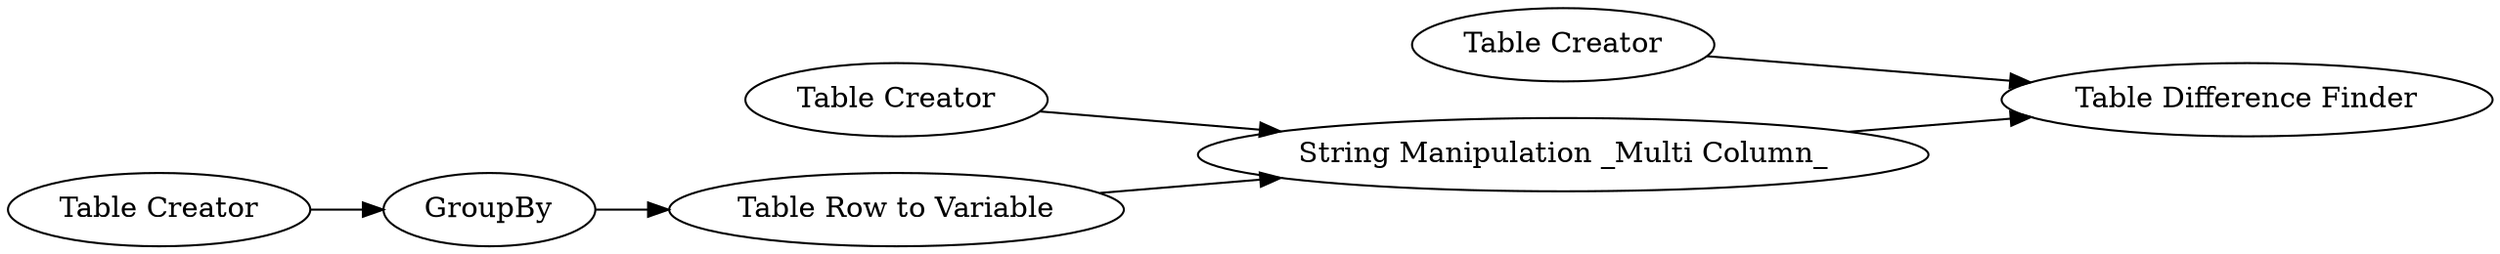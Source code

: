 digraph {
	73 -> 78
	74 -> 72
	81 -> 82
	72 -> 73
	76 -> 78
	78 -> 82
	82 [label="Table Difference Finder"]
	72 [label=GroupBy]
	76 [label="Table Creator"]
	74 [label="Table Creator"]
	73 [label="Table Row to Variable"]
	81 [label="Table Creator"]
	78 [label="String Manipulation _Multi Column_"]
	rankdir=LR
}
